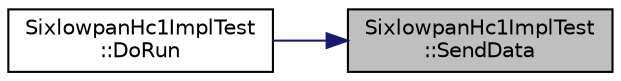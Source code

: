 digraph "SixlowpanHc1ImplTest::SendData"
{
 // LATEX_PDF_SIZE
  edge [fontname="Helvetica",fontsize="10",labelfontname="Helvetica",labelfontsize="10"];
  node [fontname="Helvetica",fontsize="10",shape=record];
  rankdir="RL";
  Node1 [label="SixlowpanHc1ImplTest\l::SendData",height=0.2,width=0.4,color="black", fillcolor="grey75", style="filled", fontcolor="black",tooltip="Send data function."];
  Node1 -> Node2 [dir="back",color="midnightblue",fontsize="10",style="solid",fontname="Helvetica"];
  Node2 [label="SixlowpanHc1ImplTest\l::DoRun",height=0.2,width=0.4,color="black", fillcolor="white", style="filled",URL="$class_sixlowpan_hc1_impl_test.html#aa79a7268da3494e740b28d19c4ec734c",tooltip="Implementation to actually run this TestCase."];
}
